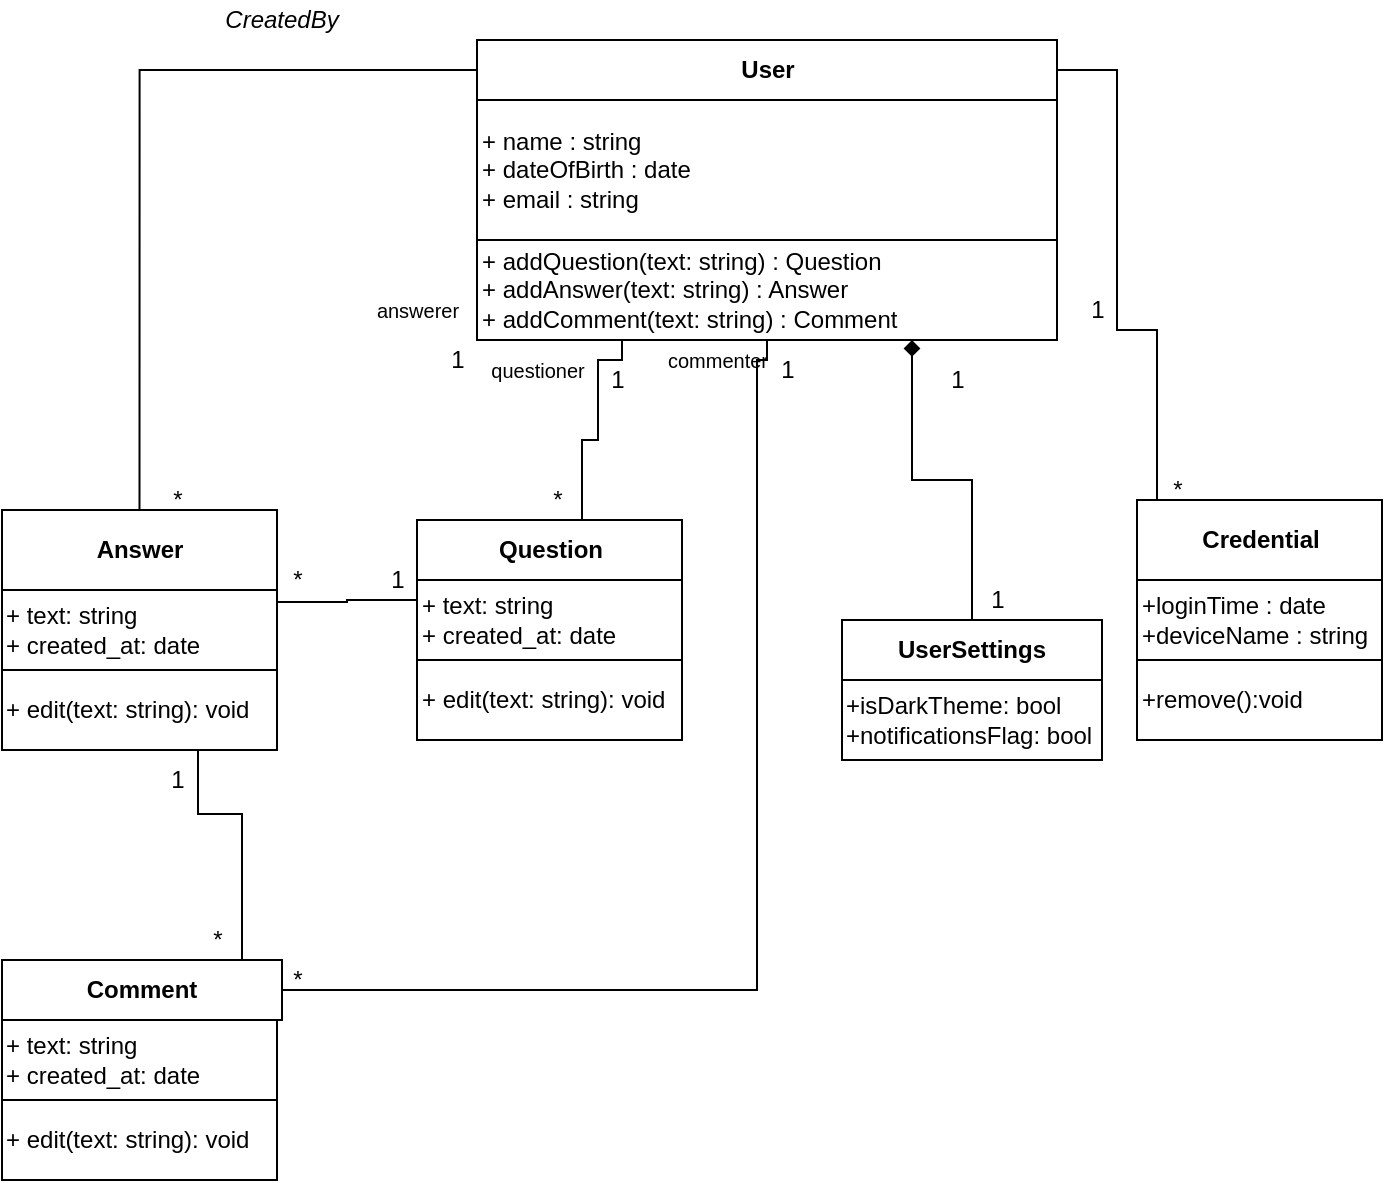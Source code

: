 <mxfile version="15.5.0" type="github">
  <diagram id="xcymKq8cq6xPSf8r0e3Y" name="Page-1">
    <mxGraphModel dx="1483" dy="786" grid="1" gridSize="10" guides="1" tooltips="1" connect="1" arrows="1" fold="1" page="1" pageScale="1" pageWidth="850" pageHeight="1100" math="0" shadow="0">
      <root>
        <mxCell id="0" />
        <mxCell id="1" parent="0" />
        <mxCell id="flPBT_Lpnx6nHrTyqa9g-1" value="&lt;b&gt;Question&lt;/b&gt;" style="rounded=0;whiteSpace=wrap;html=1;" parent="1" vertex="1">
          <mxGeometry x="307.5" y="330" width="132.5" height="30" as="geometry" />
        </mxCell>
        <mxCell id="YoGvq7466bBxluoO1XCx-11" style="edgeStyle=orthogonalEdgeStyle;rounded=0;orthogonalLoop=1;jettySize=auto;html=1;exitX=0.25;exitY=1;exitDx=0;exitDy=0;entryX=0.5;entryY=0;entryDx=0;entryDy=0;endArrow=none;endFill=0;" edge="1" parent="1" source="YoGvq7466bBxluoO1XCx-49" target="flPBT_Lpnx6nHrTyqa9g-1">
          <mxGeometry relative="1" as="geometry">
            <Array as="points">
              <mxPoint x="410" y="250" />
              <mxPoint x="398" y="250" />
              <mxPoint x="398" y="290" />
              <mxPoint x="390" y="290" />
              <mxPoint x="390" y="330" />
            </Array>
          </mxGeometry>
        </mxCell>
        <mxCell id="flPBT_Lpnx6nHrTyqa9g-2" value="&lt;b&gt;User&lt;/b&gt;" style="rounded=0;whiteSpace=wrap;html=1;" parent="1" vertex="1">
          <mxGeometry x="337.5" y="90" width="290" height="30" as="geometry" />
        </mxCell>
        <mxCell id="YoGvq7466bBxluoO1XCx-3" style="edgeStyle=orthogonalEdgeStyle;rounded=0;orthogonalLoop=1;jettySize=auto;html=1;exitX=0.991;exitY=0.151;exitDx=0;exitDy=0;entryX=0;entryY=0.25;entryDx=0;entryDy=0;endArrow=none;endFill=0;exitPerimeter=0;" edge="1" parent="1" source="YoGvq7466bBxluoO1XCx-35" target="YoGvq7466bBxluoO1XCx-47">
          <mxGeometry relative="1" as="geometry" />
        </mxCell>
        <mxCell id="YoGvq7466bBxluoO1XCx-4" style="edgeStyle=orthogonalEdgeStyle;rounded=0;orthogonalLoop=1;jettySize=auto;html=1;exitX=0.5;exitY=1;exitDx=0;exitDy=0;entryX=0.5;entryY=0;entryDx=0;entryDy=0;endArrow=none;endFill=0;" edge="1" parent="1" source="YoGvq7466bBxluoO1XCx-35" target="flPBT_Lpnx6nHrTyqa9g-4">
          <mxGeometry relative="1" as="geometry">
            <Array as="points">
              <mxPoint x="198" y="477" />
              <mxPoint x="220" y="477" />
              <mxPoint x="220" y="550" />
            </Array>
          </mxGeometry>
        </mxCell>
        <mxCell id="YoGvq7466bBxluoO1XCx-7" style="edgeStyle=orthogonalEdgeStyle;rounded=0;orthogonalLoop=1;jettySize=auto;html=1;exitX=0.5;exitY=0;exitDx=0;exitDy=0;entryX=0;entryY=0.5;entryDx=0;entryDy=0;endArrow=none;endFill=0;" edge="1" parent="1" source="flPBT_Lpnx6nHrTyqa9g-3" target="flPBT_Lpnx6nHrTyqa9g-2">
          <mxGeometry relative="1" as="geometry" />
        </mxCell>
        <mxCell id="flPBT_Lpnx6nHrTyqa9g-3" value="&lt;b&gt;Answer&lt;/b&gt;" style="rounded=0;whiteSpace=wrap;html=1;" parent="1" vertex="1">
          <mxGeometry x="100" y="325" width="137.5" height="40" as="geometry" />
        </mxCell>
        <mxCell id="YoGvq7466bBxluoO1XCx-21" style="edgeStyle=orthogonalEdgeStyle;rounded=0;orthogonalLoop=1;jettySize=auto;html=1;exitX=1;exitY=0.5;exitDx=0;exitDy=0;entryX=0.5;entryY=1;entryDx=0;entryDy=0;endArrow=none;endFill=0;" edge="1" parent="1" source="flPBT_Lpnx6nHrTyqa9g-4" target="YoGvq7466bBxluoO1XCx-49">
          <mxGeometry relative="1" as="geometry">
            <Array as="points">
              <mxPoint x="477.5" y="565" />
              <mxPoint x="477.5" y="250" />
              <mxPoint x="482.5" y="250" />
            </Array>
          </mxGeometry>
        </mxCell>
        <mxCell id="flPBT_Lpnx6nHrTyqa9g-4" value="&lt;b&gt;Comment&lt;/b&gt;" style="rounded=0;whiteSpace=wrap;html=1;" parent="1" vertex="1">
          <mxGeometry x="100" y="550" width="140" height="30" as="geometry" />
        </mxCell>
        <mxCell id="YoGvq7466bBxluoO1XCx-6" style="edgeStyle=orthogonalEdgeStyle;rounded=0;orthogonalLoop=1;jettySize=auto;html=1;entryX=1;entryY=0.5;entryDx=0;entryDy=0;endArrow=none;endFill=0;" edge="1" parent="1" source="flPBT_Lpnx6nHrTyqa9g-6" target="flPBT_Lpnx6nHrTyqa9g-2">
          <mxGeometry relative="1" as="geometry">
            <Array as="points">
              <mxPoint x="677.5" y="235" />
              <mxPoint x="657.5" y="235" />
              <mxPoint x="657.5" y="105" />
            </Array>
          </mxGeometry>
        </mxCell>
        <mxCell id="flPBT_Lpnx6nHrTyqa9g-6" value="&lt;b&gt;Credential&lt;/b&gt;" style="rounded=0;whiteSpace=wrap;html=1;" parent="1" vertex="1">
          <mxGeometry x="667.5" y="320" width="122.5" height="40" as="geometry" />
        </mxCell>
        <mxCell id="YoGvq7466bBxluoO1XCx-5" style="edgeStyle=orthogonalEdgeStyle;rounded=0;orthogonalLoop=1;jettySize=auto;html=1;exitX=0.5;exitY=0;exitDx=0;exitDy=0;endArrow=diamond;endFill=1;entryX=0.75;entryY=1;entryDx=0;entryDy=0;" edge="1" parent="1" source="flPBT_Lpnx6nHrTyqa9g-7" target="YoGvq7466bBxluoO1XCx-49">
          <mxGeometry relative="1" as="geometry">
            <mxPoint x="447.5" y="270" as="targetPoint" />
          </mxGeometry>
        </mxCell>
        <mxCell id="flPBT_Lpnx6nHrTyqa9g-7" value="&lt;b&gt;UserSettings&lt;/b&gt;" style="rounded=0;whiteSpace=wrap;html=1;" parent="1" vertex="1">
          <mxGeometry x="520" y="380" width="130" height="30" as="geometry" />
        </mxCell>
        <mxCell id="YoGvq7466bBxluoO1XCx-8" value="*" style="text;html=1;strokeColor=none;fillColor=none;align=center;verticalAlign=middle;whiteSpace=wrap;rounded=0;" vertex="1" parent="1">
          <mxGeometry x="167.5" y="310" width="40" height="20" as="geometry" />
        </mxCell>
        <mxCell id="YoGvq7466bBxluoO1XCx-9" value="*" style="text;html=1;strokeColor=none;fillColor=none;align=center;verticalAlign=middle;whiteSpace=wrap;rounded=0;" vertex="1" parent="1">
          <mxGeometry x="187.5" y="530" width="40" height="20" as="geometry" />
        </mxCell>
        <mxCell id="YoGvq7466bBxluoO1XCx-10" value="*" style="text;html=1;strokeColor=none;fillColor=none;align=center;verticalAlign=middle;whiteSpace=wrap;rounded=0;" vertex="1" parent="1">
          <mxGeometry x="227.5" y="350" width="40" height="20" as="geometry" />
        </mxCell>
        <mxCell id="YoGvq7466bBxluoO1XCx-12" value="*" style="text;html=1;strokeColor=none;fillColor=none;align=center;verticalAlign=middle;whiteSpace=wrap;rounded=0;" vertex="1" parent="1">
          <mxGeometry x="367.5" y="315" width="20" height="10" as="geometry" />
        </mxCell>
        <mxCell id="YoGvq7466bBxluoO1XCx-14" value="1" style="text;html=1;strokeColor=none;fillColor=none;align=center;verticalAlign=middle;whiteSpace=wrap;rounded=0;" vertex="1" parent="1">
          <mxGeometry x="277.5" y="350" width="40" height="20" as="geometry" />
        </mxCell>
        <mxCell id="YoGvq7466bBxluoO1XCx-15" value="1" style="text;html=1;strokeColor=none;fillColor=none;align=center;verticalAlign=middle;whiteSpace=wrap;rounded=0;" vertex="1" parent="1">
          <mxGeometry x="577.5" y="360" width="40" height="20" as="geometry" />
        </mxCell>
        <mxCell id="YoGvq7466bBxluoO1XCx-16" value="1" style="text;html=1;strokeColor=none;fillColor=none;align=center;verticalAlign=middle;whiteSpace=wrap;rounded=0;" vertex="1" parent="1">
          <mxGeometry x="307.5" y="240" width="40" height="20" as="geometry" />
        </mxCell>
        <mxCell id="YoGvq7466bBxluoO1XCx-17" value="1" style="text;html=1;strokeColor=none;fillColor=none;align=center;verticalAlign=middle;whiteSpace=wrap;rounded=0;" vertex="1" parent="1">
          <mxGeometry x="387.5" y="250" width="40" height="20" as="geometry" />
        </mxCell>
        <mxCell id="YoGvq7466bBxluoO1XCx-18" value="1" style="text;html=1;strokeColor=none;fillColor=none;align=center;verticalAlign=middle;whiteSpace=wrap;rounded=0;" vertex="1" parent="1">
          <mxGeometry x="467.5" y="245" width="50" height="20" as="geometry" />
        </mxCell>
        <mxCell id="YoGvq7466bBxluoO1XCx-19" value="1" style="text;html=1;strokeColor=none;fillColor=none;align=center;verticalAlign=middle;whiteSpace=wrap;rounded=0;" vertex="1" parent="1">
          <mxGeometry x="627.5" y="215" width="40" height="20" as="geometry" />
        </mxCell>
        <mxCell id="YoGvq7466bBxluoO1XCx-20" value="*" style="text;html=1;strokeColor=none;fillColor=none;align=center;verticalAlign=middle;whiteSpace=wrap;rounded=0;" vertex="1" parent="1">
          <mxGeometry x="667.5" y="305" width="40" height="20" as="geometry" />
        </mxCell>
        <mxCell id="YoGvq7466bBxluoO1XCx-23" value="1" style="text;html=1;strokeColor=none;fillColor=none;align=center;verticalAlign=middle;whiteSpace=wrap;rounded=0;" vertex="1" parent="1">
          <mxGeometry x="557.5" y="250" width="40" height="20" as="geometry" />
        </mxCell>
        <mxCell id="YoGvq7466bBxluoO1XCx-24" value="*" style="text;html=1;strokeColor=none;fillColor=none;align=center;verticalAlign=middle;whiteSpace=wrap;rounded=0;" vertex="1" parent="1">
          <mxGeometry x="227.5" y="550" width="40" height="20" as="geometry" />
        </mxCell>
        <mxCell id="YoGvq7466bBxluoO1XCx-25" value="&lt;i&gt;CreatedBy&lt;/i&gt;" style="text;html=1;strokeColor=none;fillColor=none;align=center;verticalAlign=middle;whiteSpace=wrap;rounded=0;" vertex="1" parent="1">
          <mxGeometry x="220" y="70" width="40" height="20" as="geometry" />
        </mxCell>
        <mxCell id="YoGvq7466bBxluoO1XCx-26" value="&lt;font style=&quot;font-size: 10px&quot;&gt;questioner&lt;/font&gt;" style="text;html=1;strokeColor=none;fillColor=none;align=center;verticalAlign=middle;whiteSpace=wrap;rounded=0;" vertex="1" parent="1">
          <mxGeometry x="347.5" y="250" width="40" height="10" as="geometry" />
        </mxCell>
        <mxCell id="YoGvq7466bBxluoO1XCx-28" value="&lt;font style=&quot;font-size: 10px&quot;&gt;answerer&lt;/font&gt;" style="text;html=1;strokeColor=none;fillColor=none;align=center;verticalAlign=middle;whiteSpace=wrap;rounded=0;" vertex="1" parent="1">
          <mxGeometry x="287.5" y="220" width="40" height="10" as="geometry" />
        </mxCell>
        <mxCell id="YoGvq7466bBxluoO1XCx-59" style="edgeStyle=orthogonalEdgeStyle;rounded=0;orthogonalLoop=1;jettySize=auto;html=1;exitX=0.5;exitY=1;exitDx=0;exitDy=0;fontSize=11;endArrow=none;endFill=0;" edge="1" parent="1" source="YoGvq7466bBxluoO1XCx-33">
          <mxGeometry relative="1" as="geometry">
            <mxPoint x="457.707" y="260" as="targetPoint" />
          </mxGeometry>
        </mxCell>
        <mxCell id="YoGvq7466bBxluoO1XCx-33" value="&lt;font style=&quot;font-size: 10px&quot;&gt;commenter&lt;/font&gt;" style="text;html=1;strokeColor=none;fillColor=none;align=center;verticalAlign=middle;whiteSpace=wrap;rounded=0;" vertex="1" parent="1">
          <mxGeometry x="437.5" y="240" width="40" height="20" as="geometry" />
        </mxCell>
        <mxCell id="YoGvq7466bBxluoO1XCx-35" value="+ text: string&lt;br&gt;+ created_at: date" style="rounded=0;whiteSpace=wrap;html=1;align=left;" vertex="1" parent="1">
          <mxGeometry x="100" y="365" width="137.5" height="40" as="geometry" />
        </mxCell>
        <mxCell id="YoGvq7466bBxluoO1XCx-42" value="+ text: string&lt;br&gt;+ created_at: date" style="rounded=0;whiteSpace=wrap;html=1;align=left;" vertex="1" parent="1">
          <mxGeometry x="100" y="580" width="137.5" height="40" as="geometry" />
        </mxCell>
        <mxCell id="YoGvq7466bBxluoO1XCx-44" value="+ name : string&lt;br&gt;+ dateOfBirth : date&lt;br&gt;+ email : string" style="rounded=0;whiteSpace=wrap;html=1;align=left;" vertex="1" parent="1">
          <mxGeometry x="337.5" y="120" width="290" height="70" as="geometry" />
        </mxCell>
        <mxCell id="YoGvq7466bBxluoO1XCx-45" value="+loginTime : date&lt;br&gt;+deviceName : string" style="rounded=0;whiteSpace=wrap;html=1;align=left;" vertex="1" parent="1">
          <mxGeometry x="667.5" y="360" width="122.5" height="40" as="geometry" />
        </mxCell>
        <mxCell id="YoGvq7466bBxluoO1XCx-46" value="+isDarkTheme: bool&lt;br&gt;+notificationsFlag: bool" style="rounded=0;whiteSpace=wrap;html=1;align=left;" vertex="1" parent="1">
          <mxGeometry x="520" y="410" width="130" height="40" as="geometry" />
        </mxCell>
        <mxCell id="YoGvq7466bBxluoO1XCx-47" value="+ text: string&lt;br&gt;+ created_at: date" style="rounded=0;whiteSpace=wrap;html=1;align=left;" vertex="1" parent="1">
          <mxGeometry x="307.5" y="360" width="132.5" height="40" as="geometry" />
        </mxCell>
        <mxCell id="YoGvq7466bBxluoO1XCx-49" value="+ addQuestion(text: string) : Question&lt;br&gt;+ addAnswer(text: string) : Answer&lt;br&gt;+ addComment(text: string) : Comment" style="rounded=0;whiteSpace=wrap;html=1;align=left;" vertex="1" parent="1">
          <mxGeometry x="337.5" y="190" width="290" height="50" as="geometry" />
        </mxCell>
        <mxCell id="YoGvq7466bBxluoO1XCx-50" value="+ edit(text: string): void" style="rounded=0;whiteSpace=wrap;html=1;align=left;" vertex="1" parent="1">
          <mxGeometry x="100" y="405" width="137.5" height="40" as="geometry" />
        </mxCell>
        <mxCell id="YoGvq7466bBxluoO1XCx-52" value="1" style="text;html=1;strokeColor=none;fillColor=none;align=center;verticalAlign=middle;whiteSpace=wrap;rounded=0;" vertex="1" parent="1">
          <mxGeometry x="167.5" y="450" width="40" height="20" as="geometry" />
        </mxCell>
        <mxCell id="YoGvq7466bBxluoO1XCx-54" value="+ edit(text: string): void" style="rounded=0;whiteSpace=wrap;html=1;align=left;" vertex="1" parent="1">
          <mxGeometry x="100" y="620" width="137.5" height="40" as="geometry" />
        </mxCell>
        <mxCell id="YoGvq7466bBxluoO1XCx-56" value="+ edit(text: string): void" style="rounded=0;whiteSpace=wrap;html=1;align=left;" vertex="1" parent="1">
          <mxGeometry x="307.5" y="400" width="132.5" height="40" as="geometry" />
        </mxCell>
        <mxCell id="YoGvq7466bBxluoO1XCx-58" value="+remove():void" style="rounded=0;whiteSpace=wrap;html=1;align=left;" vertex="1" parent="1">
          <mxGeometry x="667.5" y="400" width="122.5" height="40" as="geometry" />
        </mxCell>
      </root>
    </mxGraphModel>
  </diagram>
</mxfile>
